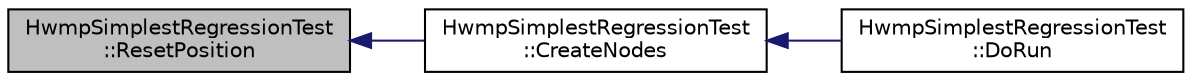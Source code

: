 digraph "HwmpSimplestRegressionTest::ResetPosition"
{
  edge [fontname="Helvetica",fontsize="10",labelfontname="Helvetica",labelfontsize="10"];
  node [fontname="Helvetica",fontsize="10",shape=record];
  rankdir="LR";
  Node1 [label="HwmpSimplestRegressionTest\l::ResetPosition",height=0.2,width=0.4,color="black", fillcolor="grey75", style="filled", fontcolor="black"];
  Node1 -> Node2 [dir="back",color="midnightblue",fontsize="10",style="solid"];
  Node2 [label="HwmpSimplestRegressionTest\l::CreateNodes",height=0.2,width=0.4,color="black", fillcolor="white", style="filled",URL="$de/daa/classHwmpSimplestRegressionTest.html#a7df5e53c90751f75dd2e5227732200c8",tooltip="Create nodes function. "];
  Node2 -> Node3 [dir="back",color="midnightblue",fontsize="10",style="solid"];
  Node3 [label="HwmpSimplestRegressionTest\l::DoRun",height=0.2,width=0.4,color="black", fillcolor="white", style="filled",URL="$de/daa/classHwmpSimplestRegressionTest.html#a66060eab1ba10620e724e97901e03168",tooltip="Implementation to actually run this TestCase. "];
}
